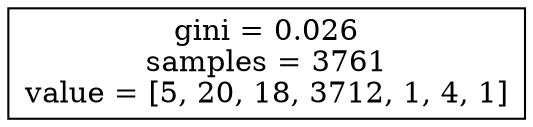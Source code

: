 digraph Tree {
node [shape=box] ;
0 [label="gini = 0.026\nsamples = 3761\nvalue = [5, 20, 18, 3712, 1, 4, 1]"] ;
}